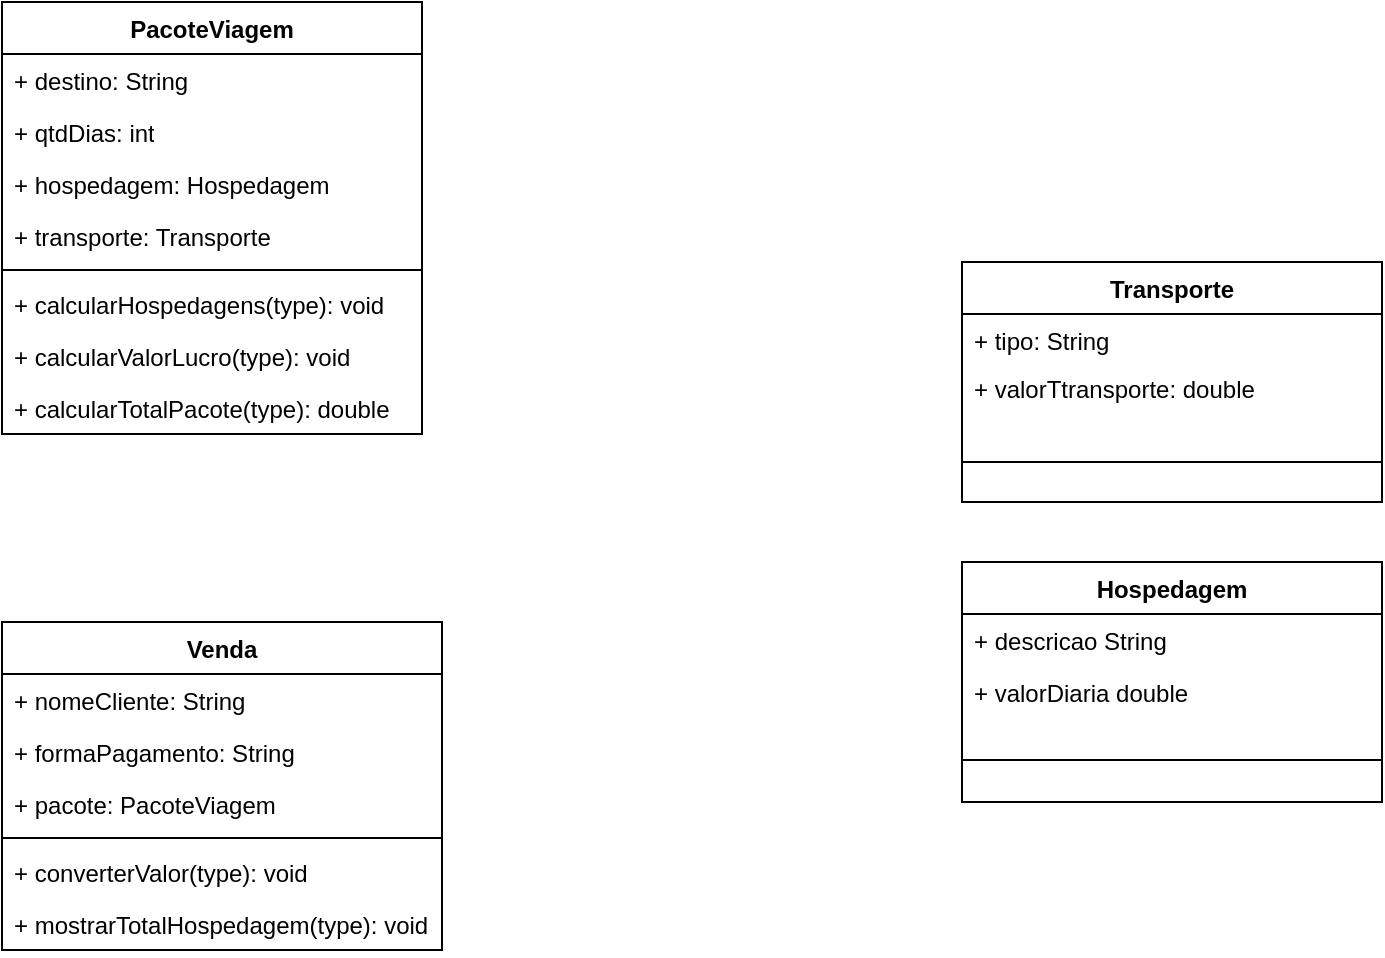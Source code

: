 <mxfile version="24.3.1" type="github">
  <diagram name="Page-1" id="c4acf3e9-155e-7222-9cf6-157b1a14988f">
    <mxGraphModel dx="794" dy="1615" grid="1" gridSize="10" guides="1" tooltips="1" connect="1" arrows="1" fold="1" page="1" pageScale="1" pageWidth="827" pageHeight="1169" background="none" math="0" shadow="0">
      <root>
        <mxCell id="0" />
        <mxCell id="1" parent="0" />
        <mxCell id="d0E9Y7aq-2f7aIJOlbN4-1" value="Transporte" style="swimlane;fontStyle=1;align=center;verticalAlign=top;childLayout=stackLayout;horizontal=1;startSize=26;horizontalStack=0;resizeParent=1;resizeParentMax=0;resizeLast=0;collapsible=1;marginBottom=0;whiteSpace=wrap;html=1;" vertex="1" parent="1">
          <mxGeometry x="550" y="50" width="210" height="120" as="geometry" />
        </mxCell>
        <mxCell id="d0E9Y7aq-2f7aIJOlbN4-17" value="+ tipo: String" style="text;strokeColor=none;fillColor=none;align=left;verticalAlign=top;spacingLeft=4;spacingRight=4;overflow=hidden;rotatable=0;points=[[0,0.5],[1,0.5]];portConstraint=eastwest;whiteSpace=wrap;html=1;" vertex="1" parent="d0E9Y7aq-2f7aIJOlbN4-1">
          <mxGeometry y="26" width="210" height="24" as="geometry" />
        </mxCell>
        <mxCell id="d0E9Y7aq-2f7aIJOlbN4-4" value="+ valorTtransporte: double" style="text;strokeColor=none;fillColor=none;align=left;verticalAlign=top;spacingLeft=4;spacingRight=4;overflow=hidden;rotatable=0;points=[[0,0.5],[1,0.5]];portConstraint=eastwest;whiteSpace=wrap;html=1;" vertex="1" parent="d0E9Y7aq-2f7aIJOlbN4-1">
          <mxGeometry y="50" width="210" height="30" as="geometry" />
        </mxCell>
        <mxCell id="d0E9Y7aq-2f7aIJOlbN4-3" value="" style="line;strokeWidth=1;fillColor=none;align=left;verticalAlign=middle;spacingTop=-1;spacingLeft=3;spacingRight=3;rotatable=0;labelPosition=right;points=[];portConstraint=eastwest;strokeColor=inherit;" vertex="1" parent="d0E9Y7aq-2f7aIJOlbN4-1">
          <mxGeometry y="80" width="210" height="40" as="geometry" />
        </mxCell>
        <mxCell id="d0E9Y7aq-2f7aIJOlbN4-5" value="PacoteViagem" style="swimlane;fontStyle=1;align=center;verticalAlign=top;childLayout=stackLayout;horizontal=1;startSize=26;horizontalStack=0;resizeParent=1;resizeParentMax=0;resizeLast=0;collapsible=1;marginBottom=0;whiteSpace=wrap;html=1;" vertex="1" parent="1">
          <mxGeometry x="70" y="-80" width="210" height="216" as="geometry" />
        </mxCell>
        <mxCell id="d0E9Y7aq-2f7aIJOlbN4-6" value="+ destino: String" style="text;strokeColor=none;fillColor=none;align=left;verticalAlign=top;spacingLeft=4;spacingRight=4;overflow=hidden;rotatable=0;points=[[0,0.5],[1,0.5]];portConstraint=eastwest;whiteSpace=wrap;html=1;" vertex="1" parent="d0E9Y7aq-2f7aIJOlbN4-5">
          <mxGeometry y="26" width="210" height="26" as="geometry" />
        </mxCell>
        <mxCell id="d0E9Y7aq-2f7aIJOlbN4-22" value="+ qtdDias: int" style="text;strokeColor=none;fillColor=none;align=left;verticalAlign=top;spacingLeft=4;spacingRight=4;overflow=hidden;rotatable=0;points=[[0,0.5],[1,0.5]];portConstraint=eastwest;whiteSpace=wrap;html=1;" vertex="1" parent="d0E9Y7aq-2f7aIJOlbN4-5">
          <mxGeometry y="52" width="210" height="26" as="geometry" />
        </mxCell>
        <mxCell id="d0E9Y7aq-2f7aIJOlbN4-21" value="+ hospedagem: Hospedagem" style="text;strokeColor=none;fillColor=none;align=left;verticalAlign=top;spacingLeft=4;spacingRight=4;overflow=hidden;rotatable=0;points=[[0,0.5],[1,0.5]];portConstraint=eastwest;whiteSpace=wrap;html=1;" vertex="1" parent="d0E9Y7aq-2f7aIJOlbN4-5">
          <mxGeometry y="78" width="210" height="26" as="geometry" />
        </mxCell>
        <mxCell id="d0E9Y7aq-2f7aIJOlbN4-20" value="+ transporte: Transporte" style="text;strokeColor=none;fillColor=none;align=left;verticalAlign=top;spacingLeft=4;spacingRight=4;overflow=hidden;rotatable=0;points=[[0,0.5],[1,0.5]];portConstraint=eastwest;whiteSpace=wrap;html=1;" vertex="1" parent="d0E9Y7aq-2f7aIJOlbN4-5">
          <mxGeometry y="104" width="210" height="26" as="geometry" />
        </mxCell>
        <mxCell id="d0E9Y7aq-2f7aIJOlbN4-7" value="" style="line;strokeWidth=1;fillColor=none;align=left;verticalAlign=middle;spacingTop=-1;spacingLeft=3;spacingRight=3;rotatable=0;labelPosition=right;points=[];portConstraint=eastwest;strokeColor=inherit;" vertex="1" parent="d0E9Y7aq-2f7aIJOlbN4-5">
          <mxGeometry y="130" width="210" height="8" as="geometry" />
        </mxCell>
        <mxCell id="d0E9Y7aq-2f7aIJOlbN4-23" value="+ calcularHospedagens(type): void" style="text;strokeColor=none;fillColor=none;align=left;verticalAlign=top;spacingLeft=4;spacingRight=4;overflow=hidden;rotatable=0;points=[[0,0.5],[1,0.5]];portConstraint=eastwest;whiteSpace=wrap;html=1;" vertex="1" parent="d0E9Y7aq-2f7aIJOlbN4-5">
          <mxGeometry y="138" width="210" height="26" as="geometry" />
        </mxCell>
        <mxCell id="d0E9Y7aq-2f7aIJOlbN4-24" value="+ calcularValorLucro(type): void" style="text;strokeColor=none;fillColor=none;align=left;verticalAlign=top;spacingLeft=4;spacingRight=4;overflow=hidden;rotatable=0;points=[[0,0.5],[1,0.5]];portConstraint=eastwest;whiteSpace=wrap;html=1;" vertex="1" parent="d0E9Y7aq-2f7aIJOlbN4-5">
          <mxGeometry y="164" width="210" height="26" as="geometry" />
        </mxCell>
        <mxCell id="d0E9Y7aq-2f7aIJOlbN4-8" value="+ calcularTotalPacote(type): double" style="text;strokeColor=none;fillColor=none;align=left;verticalAlign=top;spacingLeft=4;spacingRight=4;overflow=hidden;rotatable=0;points=[[0,0.5],[1,0.5]];portConstraint=eastwest;whiteSpace=wrap;html=1;" vertex="1" parent="d0E9Y7aq-2f7aIJOlbN4-5">
          <mxGeometry y="190" width="210" height="26" as="geometry" />
        </mxCell>
        <mxCell id="d0E9Y7aq-2f7aIJOlbN4-9" value="Hospedagem" style="swimlane;fontStyle=1;align=center;verticalAlign=top;childLayout=stackLayout;horizontal=1;startSize=26;horizontalStack=0;resizeParent=1;resizeParentMax=0;resizeLast=0;collapsible=1;marginBottom=0;whiteSpace=wrap;html=1;" vertex="1" parent="1">
          <mxGeometry x="550" y="200" width="210" height="120" as="geometry" />
        </mxCell>
        <mxCell id="d0E9Y7aq-2f7aIJOlbN4-19" value="+ descricao String" style="text;strokeColor=none;fillColor=none;align=left;verticalAlign=top;spacingLeft=4;spacingRight=4;overflow=hidden;rotatable=0;points=[[0,0.5],[1,0.5]];portConstraint=eastwest;whiteSpace=wrap;html=1;" vertex="1" parent="d0E9Y7aq-2f7aIJOlbN4-9">
          <mxGeometry y="26" width="210" height="26" as="geometry" />
        </mxCell>
        <mxCell id="d0E9Y7aq-2f7aIJOlbN4-10" value="+ valorDiaria double" style="text;strokeColor=none;fillColor=none;align=left;verticalAlign=top;spacingLeft=4;spacingRight=4;overflow=hidden;rotatable=0;points=[[0,0.5],[1,0.5]];portConstraint=eastwest;whiteSpace=wrap;html=1;" vertex="1" parent="d0E9Y7aq-2f7aIJOlbN4-9">
          <mxGeometry y="52" width="210" height="26" as="geometry" />
        </mxCell>
        <mxCell id="d0E9Y7aq-2f7aIJOlbN4-11" value="" style="line;strokeWidth=1;fillColor=none;align=left;verticalAlign=middle;spacingTop=-1;spacingLeft=3;spacingRight=3;rotatable=0;labelPosition=right;points=[];portConstraint=eastwest;strokeColor=inherit;" vertex="1" parent="d0E9Y7aq-2f7aIJOlbN4-9">
          <mxGeometry y="78" width="210" height="42" as="geometry" />
        </mxCell>
        <mxCell id="d0E9Y7aq-2f7aIJOlbN4-13" value="Venda" style="swimlane;fontStyle=1;align=center;verticalAlign=top;childLayout=stackLayout;horizontal=1;startSize=26;horizontalStack=0;resizeParent=1;resizeParentMax=0;resizeLast=0;collapsible=1;marginBottom=0;whiteSpace=wrap;html=1;" vertex="1" parent="1">
          <mxGeometry x="70" y="230" width="220" height="164" as="geometry" />
        </mxCell>
        <mxCell id="d0E9Y7aq-2f7aIJOlbN4-25" value="+ nomeCliente: String" style="text;strokeColor=none;fillColor=none;align=left;verticalAlign=top;spacingLeft=4;spacingRight=4;overflow=hidden;rotatable=0;points=[[0,0.5],[1,0.5]];portConstraint=eastwest;whiteSpace=wrap;html=1;" vertex="1" parent="d0E9Y7aq-2f7aIJOlbN4-13">
          <mxGeometry y="26" width="220" height="26" as="geometry" />
        </mxCell>
        <mxCell id="d0E9Y7aq-2f7aIJOlbN4-14" value="+ formaPagamento: String" style="text;strokeColor=none;fillColor=none;align=left;verticalAlign=top;spacingLeft=4;spacingRight=4;overflow=hidden;rotatable=0;points=[[0,0.5],[1,0.5]];portConstraint=eastwest;whiteSpace=wrap;html=1;" vertex="1" parent="d0E9Y7aq-2f7aIJOlbN4-13">
          <mxGeometry y="52" width="220" height="26" as="geometry" />
        </mxCell>
        <mxCell id="d0E9Y7aq-2f7aIJOlbN4-26" value="+ pacote: PacoteViagem" style="text;strokeColor=none;fillColor=none;align=left;verticalAlign=top;spacingLeft=4;spacingRight=4;overflow=hidden;rotatable=0;points=[[0,0.5],[1,0.5]];portConstraint=eastwest;whiteSpace=wrap;html=1;" vertex="1" parent="d0E9Y7aq-2f7aIJOlbN4-13">
          <mxGeometry y="78" width="220" height="26" as="geometry" />
        </mxCell>
        <mxCell id="d0E9Y7aq-2f7aIJOlbN4-15" value="" style="line;strokeWidth=1;fillColor=none;align=left;verticalAlign=middle;spacingTop=-1;spacingLeft=3;spacingRight=3;rotatable=0;labelPosition=right;points=[];portConstraint=eastwest;strokeColor=inherit;" vertex="1" parent="d0E9Y7aq-2f7aIJOlbN4-13">
          <mxGeometry y="104" width="220" height="8" as="geometry" />
        </mxCell>
        <mxCell id="d0E9Y7aq-2f7aIJOlbN4-16" value="+ converterValor(type): void" style="text;strokeColor=none;fillColor=none;align=left;verticalAlign=top;spacingLeft=4;spacingRight=4;overflow=hidden;rotatable=0;points=[[0,0.5],[1,0.5]];portConstraint=eastwest;whiteSpace=wrap;html=1;" vertex="1" parent="d0E9Y7aq-2f7aIJOlbN4-13">
          <mxGeometry y="112" width="220" height="26" as="geometry" />
        </mxCell>
        <mxCell id="d0E9Y7aq-2f7aIJOlbN4-27" value="+ mostrarTotalHospedagem(type): void" style="text;strokeColor=none;fillColor=none;align=left;verticalAlign=top;spacingLeft=4;spacingRight=4;overflow=hidden;rotatable=0;points=[[0,0.5],[1,0.5]];portConstraint=eastwest;whiteSpace=wrap;html=1;" vertex="1" parent="d0E9Y7aq-2f7aIJOlbN4-13">
          <mxGeometry y="138" width="220" height="26" as="geometry" />
        </mxCell>
      </root>
    </mxGraphModel>
  </diagram>
</mxfile>
